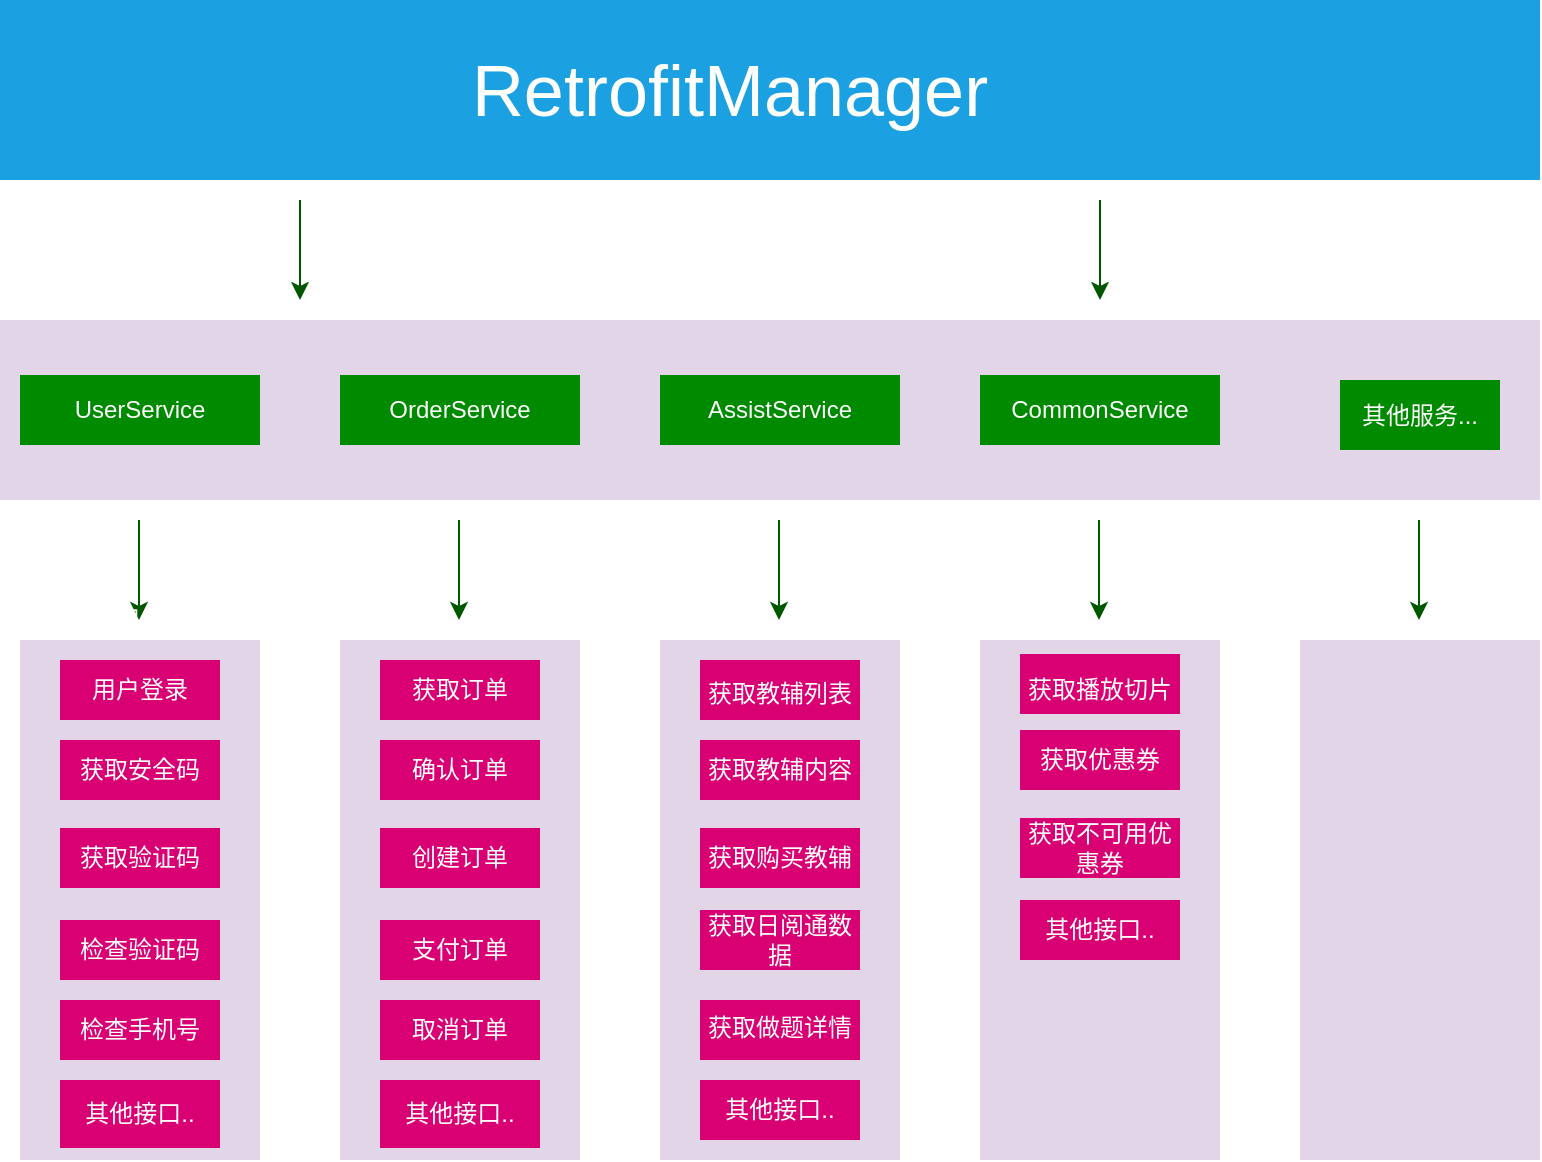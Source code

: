 <mxfile version="14.8.2" type="github">
  <diagram id="Ht1M8jgEwFfnCIfOTk4-" name="Page-1">
    <mxGraphModel dx="1372" dy="743" grid="1" gridSize="10" guides="1" tooltips="1" connect="1" arrows="1" fold="1" page="1" pageScale="1" pageWidth="1169" pageHeight="827" math="0" shadow="0">
      <root>
        <mxCell id="0" />
        <mxCell id="1" parent="0" />
        <mxCell id="s-kTB0kEWbQ2VdYI4u_3-1" value="" style="rounded=0;whiteSpace=wrap;html=1;fillColor=#1ba1e2;fontColor=#ffffff;strokeColor=none;" vertex="1" parent="1">
          <mxGeometry x="270" width="770" height="90" as="geometry" />
        </mxCell>
        <mxCell id="s-kTB0kEWbQ2VdYI4u_3-2" value="&lt;font style=&quot;font-size: 36px&quot;&gt;RetrofitManager&lt;/font&gt;" style="text;html=1;strokeColor=none;fillColor=none;align=center;verticalAlign=middle;whiteSpace=wrap;rounded=0;fontColor=#FFFFFF;" vertex="1" parent="1">
          <mxGeometry x="590" y="30" width="90" height="30" as="geometry" />
        </mxCell>
        <mxCell id="s-kTB0kEWbQ2VdYI4u_3-3" value="" style="rounded=0;whiteSpace=wrap;html=1;fillColor=#e1d5e7;strokeColor=none;" vertex="1" parent="1">
          <mxGeometry x="270" y="160" width="770" height="90" as="geometry" />
        </mxCell>
        <mxCell id="s-kTB0kEWbQ2VdYI4u_3-4" value="UserService" style="rounded=0;whiteSpace=wrap;html=1;fillColor=#008a00;fontColor=#ffffff;strokeColor=none;" vertex="1" parent="1">
          <mxGeometry x="280" y="187.5" width="120" height="35" as="geometry" />
        </mxCell>
        <mxCell id="s-kTB0kEWbQ2VdYI4u_3-5" value="CommonService" style="rounded=0;whiteSpace=wrap;html=1;fillColor=#008a00;fontColor=#ffffff;strokeColor=none;" vertex="1" parent="1">
          <mxGeometry x="760" y="187.5" width="120" height="35" as="geometry" />
        </mxCell>
        <mxCell id="s-kTB0kEWbQ2VdYI4u_3-6" value="AssistService" style="rounded=0;whiteSpace=wrap;html=1;fillColor=#008a00;fontColor=#ffffff;strokeColor=none;" vertex="1" parent="1">
          <mxGeometry x="600" y="187.5" width="120" height="35" as="geometry" />
        </mxCell>
        <mxCell id="s-kTB0kEWbQ2VdYI4u_3-7" value="OrderService" style="rounded=0;whiteSpace=wrap;html=1;fillColor=#008a00;fontColor=#ffffff;strokeColor=none;" vertex="1" parent="1">
          <mxGeometry x="440" y="187.5" width="120" height="35" as="geometry" />
        </mxCell>
        <mxCell id="s-kTB0kEWbQ2VdYI4u_3-9" value="&lt;div style=&quot;font-size: 16px&quot;&gt;&lt;br&gt;&lt;/div&gt;" style="rounded=0;whiteSpace=wrap;html=1;align=left;fillColor=#e1d5e7;strokeColor=none;" vertex="1" parent="1">
          <mxGeometry x="280" y="320" width="120" height="260" as="geometry" />
        </mxCell>
        <mxCell id="s-kTB0kEWbQ2VdYI4u_3-10" value="" style="endArrow=classic;html=1;fillColor=#008a00;strokeColor=#005700;" edge="1" parent="1">
          <mxGeometry width="50" height="50" relative="1" as="geometry">
            <mxPoint x="420" y="100" as="sourcePoint" />
            <mxPoint x="420" y="150" as="targetPoint" />
          </mxGeometry>
        </mxCell>
        <mxCell id="s-kTB0kEWbQ2VdYI4u_3-11" value="" style="endArrow=classic;html=1;fillColor=#008a00;strokeColor=#005700;" edge="1" parent="1">
          <mxGeometry width="50" height="50" relative="1" as="geometry">
            <mxPoint x="820" y="100" as="sourcePoint" />
            <mxPoint x="820" y="150" as="targetPoint" />
          </mxGeometry>
        </mxCell>
        <mxCell id="s-kTB0kEWbQ2VdYI4u_3-12" value="" style="endArrow=classic;html=1;fillColor=#008a00;strokeColor=#005700;" edge="1" parent="1">
          <mxGeometry width="50" height="50" relative="1" as="geometry">
            <mxPoint x="339.5" y="260" as="sourcePoint" />
            <mxPoint x="339.5" y="310" as="targetPoint" />
          </mxGeometry>
        </mxCell>
        <mxCell id="s-kTB0kEWbQ2VdYI4u_3-17" value="其他服务..." style="rounded=0;whiteSpace=wrap;html=1;fillColor=#008a00;fontColor=#ffffff;strokeColor=none;" vertex="1" parent="1">
          <mxGeometry x="940" y="190" width="80" height="35" as="geometry" />
        </mxCell>
        <mxCell id="s-kTB0kEWbQ2VdYI4u_3-18" value="用户登录" style="rounded=0;whiteSpace=wrap;html=1;fontColor=#ffffff;fillColor=#d80073;strokeColor=none;" vertex="1" parent="1">
          <mxGeometry x="300" y="330" width="80" height="30" as="geometry" />
        </mxCell>
        <mxCell id="s-kTB0kEWbQ2VdYI4u_3-19" value="用户" style="text;html=1;strokeColor=none;fillColor=none;align=center;verticalAlign=middle;whiteSpace=wrap;rounded=0;fontColor=#FFFFFF;" vertex="1" parent="1">
          <mxGeometry x="320" y="300" width="40" height="20" as="geometry" />
        </mxCell>
        <mxCell id="s-kTB0kEWbQ2VdYI4u_3-20" value="获取安全码" style="rounded=0;whiteSpace=wrap;html=1;fontColor=#ffffff;fillColor=#d80073;strokeColor=none;" vertex="1" parent="1">
          <mxGeometry x="300" y="370" width="80" height="30" as="geometry" />
        </mxCell>
        <mxCell id="s-kTB0kEWbQ2VdYI4u_3-21" value="获取验证码" style="rounded=0;whiteSpace=wrap;html=1;fontColor=#ffffff;fillColor=#d80073;strokeColor=none;" vertex="1" parent="1">
          <mxGeometry x="300" y="414" width="80" height="30" as="geometry" />
        </mxCell>
        <mxCell id="s-kTB0kEWbQ2VdYI4u_3-22" value="检查验证码" style="rounded=0;whiteSpace=wrap;html=1;fontColor=#ffffff;fillColor=#d80073;strokeColor=none;" vertex="1" parent="1">
          <mxGeometry x="300" y="460" width="80" height="30" as="geometry" />
        </mxCell>
        <mxCell id="s-kTB0kEWbQ2VdYI4u_3-23" value="检查手机号" style="rounded=0;whiteSpace=wrap;html=1;fontColor=#ffffff;fillColor=#d80073;strokeColor=none;" vertex="1" parent="1">
          <mxGeometry x="300" y="500" width="80" height="30" as="geometry" />
        </mxCell>
        <mxCell id="s-kTB0kEWbQ2VdYI4u_3-24" value="其他接口.." style="rounded=0;whiteSpace=wrap;html=1;fontColor=#ffffff;fillColor=#d80073;strokeColor=none;" vertex="1" parent="1">
          <mxGeometry x="300" y="540" width="80" height="34" as="geometry" />
        </mxCell>
        <mxCell id="s-kTB0kEWbQ2VdYI4u_3-26" value="&lt;div style=&quot;font-size: 16px&quot;&gt;&lt;br&gt;&lt;/div&gt;" style="rounded=0;whiteSpace=wrap;html=1;align=left;fillColor=#e1d5e7;strokeColor=none;" vertex="1" parent="1">
          <mxGeometry x="440" y="320" width="120" height="260" as="geometry" />
        </mxCell>
        <mxCell id="s-kTB0kEWbQ2VdYI4u_3-27" value="&lt;div style=&quot;font-size: 16px&quot;&gt;&lt;br&gt;&lt;/div&gt;" style="rounded=0;whiteSpace=wrap;html=1;align=left;fillColor=#e1d5e7;strokeColor=none;" vertex="1" parent="1">
          <mxGeometry x="600" y="320" width="120" height="260" as="geometry" />
        </mxCell>
        <mxCell id="s-kTB0kEWbQ2VdYI4u_3-28" value="&lt;div style=&quot;font-size: 16px&quot;&gt;&lt;br&gt;&lt;/div&gt;" style="rounded=0;whiteSpace=wrap;html=1;align=left;fillColor=#e1d5e7;strokeColor=none;" vertex="1" parent="1">
          <mxGeometry x="760" y="320" width="120" height="260" as="geometry" />
        </mxCell>
        <mxCell id="s-kTB0kEWbQ2VdYI4u_3-29" value="&lt;div style=&quot;font-size: 16px&quot;&gt;&lt;br&gt;&lt;/div&gt;" style="rounded=0;whiteSpace=wrap;html=1;align=left;fillColor=#e1d5e7;strokeColor=none;" vertex="1" parent="1">
          <mxGeometry x="920" y="320" width="120" height="260" as="geometry" />
        </mxCell>
        <mxCell id="s-kTB0kEWbQ2VdYI4u_3-30" value="" style="endArrow=classic;html=1;fillColor=#008a00;strokeColor=#005700;" edge="1" parent="1">
          <mxGeometry width="50" height="50" relative="1" as="geometry">
            <mxPoint x="499.5" y="260" as="sourcePoint" />
            <mxPoint x="499.5" y="310" as="targetPoint" />
          </mxGeometry>
        </mxCell>
        <mxCell id="s-kTB0kEWbQ2VdYI4u_3-31" value="" style="endArrow=classic;html=1;fillColor=#008a00;strokeColor=#005700;" edge="1" parent="1">
          <mxGeometry width="50" height="50" relative="1" as="geometry">
            <mxPoint x="659.5" y="260" as="sourcePoint" />
            <mxPoint x="659.5" y="310" as="targetPoint" />
          </mxGeometry>
        </mxCell>
        <mxCell id="s-kTB0kEWbQ2VdYI4u_3-32" value="" style="endArrow=classic;html=1;fillColor=#008a00;strokeColor=#005700;" edge="1" parent="1">
          <mxGeometry width="50" height="50" relative="1" as="geometry">
            <mxPoint x="819.5" y="260" as="sourcePoint" />
            <mxPoint x="819.5" y="310" as="targetPoint" />
          </mxGeometry>
        </mxCell>
        <mxCell id="s-kTB0kEWbQ2VdYI4u_3-33" value="" style="endArrow=classic;html=1;fillColor=#008a00;strokeColor=#005700;" edge="1" parent="1">
          <mxGeometry width="50" height="50" relative="1" as="geometry">
            <mxPoint x="979.5" y="260" as="sourcePoint" />
            <mxPoint x="979.5" y="310" as="targetPoint" />
          </mxGeometry>
        </mxCell>
        <mxCell id="s-kTB0kEWbQ2VdYI4u_3-35" value="&lt;span style=&quot;color: rgba(0 , 0 , 0 , 0) ; font-family: monospace ; font-size: 0px&quot;&gt;获取&lt;/span&gt;" style="rounded=0;whiteSpace=wrap;html=1;fontColor=#ffffff;fillColor=#d80073;strokeColor=none;" vertex="1" parent="1">
          <mxGeometry x="460" y="330" width="80" height="30" as="geometry" />
        </mxCell>
        <mxCell id="s-kTB0kEWbQ2VdYI4u_3-36" value="获取订单" style="text;html=1;strokeColor=none;fillColor=none;align=center;verticalAlign=middle;whiteSpace=wrap;rounded=0;fontColor=#FFFFFF;" vertex="1" parent="1">
          <mxGeometry x="475" y="332" width="50" height="25" as="geometry" />
        </mxCell>
        <mxCell id="s-kTB0kEWbQ2VdYI4u_3-40" value="&lt;span style=&quot;color: rgba(0 , 0 , 0 , 0) ; font-family: monospace ; font-size: 0px&quot;&gt;方法&lt;/span&gt;" style="rounded=0;whiteSpace=wrap;html=1;fontColor=#ffffff;fillColor=#d80073;strokeColor=none;" vertex="1" parent="1">
          <mxGeometry x="460" y="370" width="80" height="30" as="geometry" />
        </mxCell>
        <mxCell id="s-kTB0kEWbQ2VdYI4u_3-41" value="&lt;span style=&quot;color: rgba(0 , 0 , 0 , 0) ; font-family: monospace ; font-size: 0px&quot;&gt;获取&lt;/span&gt;" style="rounded=0;whiteSpace=wrap;html=1;fontColor=#ffffff;fillColor=#d80073;strokeColor=none;" vertex="1" parent="1">
          <mxGeometry x="460" y="414" width="80" height="30" as="geometry" />
        </mxCell>
        <mxCell id="s-kTB0kEWbQ2VdYI4u_3-42" value="&lt;span style=&quot;color: rgba(0 , 0 , 0 , 0) ; font-family: monospace ; font-size: 0px&quot;&gt;获取&lt;/span&gt;" style="rounded=0;whiteSpace=wrap;html=1;fontColor=#ffffff;fillColor=#d80073;strokeColor=none;" vertex="1" parent="1">
          <mxGeometry x="460" y="460" width="80" height="30" as="geometry" />
        </mxCell>
        <mxCell id="s-kTB0kEWbQ2VdYI4u_3-43" value="确认订单" style="text;html=1;strokeColor=none;fillColor=none;align=center;verticalAlign=middle;whiteSpace=wrap;rounded=0;fontColor=#FFFFFF;" vertex="1" parent="1">
          <mxGeometry x="470" y="375" width="60" height="20" as="geometry" />
        </mxCell>
        <mxCell id="s-kTB0kEWbQ2VdYI4u_3-44" value="创建订单" style="text;html=1;strokeColor=none;fillColor=none;align=center;verticalAlign=middle;whiteSpace=wrap;rounded=0;fontColor=#FFFFFF;" vertex="1" parent="1">
          <mxGeometry x="470" y="419" width="60" height="20" as="geometry" />
        </mxCell>
        <mxCell id="s-kTB0kEWbQ2VdYI4u_3-45" value="支付订单" style="text;html=1;strokeColor=none;fillColor=none;align=center;verticalAlign=middle;whiteSpace=wrap;rounded=0;fontColor=#FFFFFF;" vertex="1" parent="1">
          <mxGeometry x="470" y="465" width="60" height="20" as="geometry" />
        </mxCell>
        <mxCell id="s-kTB0kEWbQ2VdYI4u_3-46" value="&lt;span style=&quot;color: rgba(0 , 0 , 0 , 0) ; font-family: monospace ; font-size: 0px&quot;&gt;获取&lt;/span&gt;" style="rounded=0;whiteSpace=wrap;html=1;fontColor=#ffffff;fillColor=#d80073;strokeColor=none;" vertex="1" parent="1">
          <mxGeometry x="460" y="500" width="80" height="30" as="geometry" />
        </mxCell>
        <mxCell id="s-kTB0kEWbQ2VdYI4u_3-47" value="取消订单" style="text;html=1;strokeColor=none;fillColor=none;align=center;verticalAlign=middle;whiteSpace=wrap;rounded=0;fontColor=#FFFFFF;" vertex="1" parent="1">
          <mxGeometry x="470" y="507.5" width="60" height="15" as="geometry" />
        </mxCell>
        <mxCell id="s-kTB0kEWbQ2VdYI4u_3-48" value="其他接口.." style="rounded=0;whiteSpace=wrap;html=1;fontColor=#ffffff;fillColor=#d80073;strokeColor=none;" vertex="1" parent="1">
          <mxGeometry x="460" y="540" width="80" height="34" as="geometry" />
        </mxCell>
        <mxCell id="s-kTB0kEWbQ2VdYI4u_3-49" value="&lt;span style=&quot;color: rgba(0 , 0 , 0 , 0) ; font-family: monospace ; font-size: 0px&quot;&gt;获取&lt;/span&gt;" style="rounded=0;whiteSpace=wrap;html=1;fontColor=#ffffff;fillColor=#d80073;strokeColor=none;" vertex="1" parent="1">
          <mxGeometry x="620" y="330" width="80" height="30" as="geometry" />
        </mxCell>
        <mxCell id="s-kTB0kEWbQ2VdYI4u_3-51" value="Text" style="text;html=1;strokeColor=none;fillColor=none;align=center;verticalAlign=middle;whiteSpace=wrap;rounded=0;fontColor=#FFFFFF;" vertex="1" parent="1">
          <mxGeometry x="680" y="270" width="40" height="20" as="geometry" />
        </mxCell>
        <mxCell id="s-kTB0kEWbQ2VdYI4u_3-53" value="获取教辅列表" style="text;html=1;strokeColor=none;fillColor=none;align=center;verticalAlign=middle;whiteSpace=wrap;rounded=0;fontColor=#FFFFFF;" vertex="1" parent="1">
          <mxGeometry x="620" y="337" width="80" height="20" as="geometry" />
        </mxCell>
        <mxCell id="s-kTB0kEWbQ2VdYI4u_3-55" value="&lt;span style=&quot;color: rgba(0 , 0 , 0 , 0) ; font-family: monospace ; font-size: 0px&quot;&gt;获取&lt;/span&gt;" style="rounded=0;whiteSpace=wrap;html=1;fontColor=#ffffff;fillColor=#d80073;strokeColor=none;" vertex="1" parent="1">
          <mxGeometry x="620" y="370" width="80" height="30" as="geometry" />
        </mxCell>
        <mxCell id="s-kTB0kEWbQ2VdYI4u_3-56" value="获取教辅内容" style="text;html=1;strokeColor=none;fillColor=none;align=center;verticalAlign=middle;whiteSpace=wrap;rounded=0;fontColor=#FFFFFF;" vertex="1" parent="1">
          <mxGeometry x="620" y="375" width="80" height="20" as="geometry" />
        </mxCell>
        <mxCell id="s-kTB0kEWbQ2VdYI4u_3-59" value="&lt;span style=&quot;color: rgba(0 , 0 , 0 , 0) ; font-family: monospace ; font-size: 0px&quot;&gt;获取&lt;/span&gt;" style="rounded=0;whiteSpace=wrap;html=1;fontColor=#ffffff;fillColor=#d80073;strokeColor=none;" vertex="1" parent="1">
          <mxGeometry x="620" y="414" width="80" height="30" as="geometry" />
        </mxCell>
        <mxCell id="s-kTB0kEWbQ2VdYI4u_3-60" value="&lt;span style=&quot;color: rgba(0 , 0 , 0 , 0) ; font-family: monospace ; font-size: 0px&quot;&gt;获取&lt;/span&gt;" style="rounded=0;whiteSpace=wrap;html=1;fontColor=#ffffff;fillColor=#d80073;strokeColor=none;" vertex="1" parent="1">
          <mxGeometry x="620" y="455" width="80" height="30" as="geometry" />
        </mxCell>
        <mxCell id="s-kTB0kEWbQ2VdYI4u_3-61" value="&lt;span style=&quot;color: rgba(0 , 0 , 0 , 0) ; font-family: monospace ; font-size: 0px&quot;&gt;获取&lt;/span&gt;" style="rounded=0;whiteSpace=wrap;html=1;fontColor=#ffffff;fillColor=#d80073;strokeColor=none;" vertex="1" parent="1">
          <mxGeometry x="620" y="500" width="80" height="30" as="geometry" />
        </mxCell>
        <mxCell id="s-kTB0kEWbQ2VdYI4u_3-62" value="&lt;span style=&quot;color: rgba(0 , 0 , 0 , 0) ; font-family: monospace ; font-size: 0px&quot;&gt;获取&lt;/span&gt;" style="rounded=0;whiteSpace=wrap;html=1;fontColor=#ffffff;fillColor=#d80073;strokeColor=none;" vertex="1" parent="1">
          <mxGeometry x="620" y="540" width="80" height="30" as="geometry" />
        </mxCell>
        <mxCell id="s-kTB0kEWbQ2VdYI4u_3-63" value="获取购买教辅" style="text;html=1;strokeColor=none;fillColor=none;align=center;verticalAlign=middle;whiteSpace=wrap;rounded=0;fontColor=#FFFFFF;" vertex="1" parent="1">
          <mxGeometry x="620" y="419" width="80" height="20" as="geometry" />
        </mxCell>
        <mxCell id="s-kTB0kEWbQ2VdYI4u_3-64" value="获取日阅通数据" style="text;html=1;strokeColor=none;fillColor=none;align=center;verticalAlign=middle;whiteSpace=wrap;rounded=0;fontColor=#FFFFFF;" vertex="1" parent="1">
          <mxGeometry x="620" y="460" width="80" height="20" as="geometry" />
        </mxCell>
        <mxCell id="s-kTB0kEWbQ2VdYI4u_3-65" value="获取做题详情" style="text;html=1;strokeColor=none;fillColor=none;align=center;verticalAlign=middle;whiteSpace=wrap;rounded=0;fontColor=#FFFFFF;" vertex="1" parent="1">
          <mxGeometry x="620" y="504" width="80" height="20" as="geometry" />
        </mxCell>
        <mxCell id="s-kTB0kEWbQ2VdYI4u_3-66" value="其他接口.." style="text;html=1;strokeColor=none;fillColor=none;align=center;verticalAlign=middle;whiteSpace=wrap;rounded=0;fontColor=#FFFFFF;" vertex="1" parent="1">
          <mxGeometry x="620" y="545" width="80" height="20" as="geometry" />
        </mxCell>
        <mxCell id="s-kTB0kEWbQ2VdYI4u_3-67" value="&lt;span style=&quot;color: rgba(0 , 0 , 0 , 0) ; font-family: monospace ; font-size: 0px&quot;&gt;获取&lt;/span&gt;" style="rounded=0;whiteSpace=wrap;html=1;fontColor=#ffffff;fillColor=#d80073;strokeColor=none;" vertex="1" parent="1">
          <mxGeometry x="780" y="327" width="80" height="30" as="geometry" />
        </mxCell>
        <mxCell id="s-kTB0kEWbQ2VdYI4u_3-68" value="获取优惠券" style="rounded=0;whiteSpace=wrap;html=1;fontColor=#ffffff;fillColor=#d80073;strokeColor=none;" vertex="1" parent="1">
          <mxGeometry x="780" y="365" width="80" height="30" as="geometry" />
        </mxCell>
        <mxCell id="s-kTB0kEWbQ2VdYI4u_3-69" value="&lt;span style=&quot;color: rgba(0 , 0 , 0 , 0) ; font-family: monospace ; font-size: 0px&quot;&gt;获取&lt;/span&gt;" style="rounded=0;whiteSpace=wrap;html=1;fontColor=#ffffff;fillColor=#d80073;strokeColor=none;" vertex="1" parent="1">
          <mxGeometry x="780" y="409" width="80" height="30" as="geometry" />
        </mxCell>
        <mxCell id="s-kTB0kEWbQ2VdYI4u_3-70" value="&lt;span style=&quot;color: rgba(0 , 0 , 0 , 0) ; font-family: monospace ; font-size: 0px&quot;&gt;其他&lt;/span&gt;" style="rounded=0;whiteSpace=wrap;html=1;fontColor=#ffffff;fillColor=#d80073;strokeColor=none;" vertex="1" parent="1">
          <mxGeometry x="780" y="450" width="80" height="30" as="geometry" />
        </mxCell>
        <mxCell id="s-kTB0kEWbQ2VdYI4u_3-71" value="获取播放切片" style="text;html=1;strokeColor=none;fillColor=none;align=center;verticalAlign=middle;whiteSpace=wrap;rounded=0;fontColor=#FFFFFF;" vertex="1" parent="1">
          <mxGeometry x="780" y="335" width="80" height="20" as="geometry" />
        </mxCell>
        <mxCell id="s-kTB0kEWbQ2VdYI4u_3-74" value="获取不可用优惠券" style="text;html=1;strokeColor=none;fillColor=none;align=center;verticalAlign=middle;whiteSpace=wrap;rounded=0;fontColor=#FFFFFF;" vertex="1" parent="1">
          <mxGeometry x="780" y="414" width="80" height="20" as="geometry" />
        </mxCell>
        <mxCell id="s-kTB0kEWbQ2VdYI4u_3-75" value="其他接口.." style="text;html=1;strokeColor=none;fillColor=none;align=center;verticalAlign=middle;whiteSpace=wrap;rounded=0;fontColor=#FFFFFF;" vertex="1" parent="1">
          <mxGeometry x="780" y="455" width="80" height="20" as="geometry" />
        </mxCell>
      </root>
    </mxGraphModel>
  </diagram>
</mxfile>
